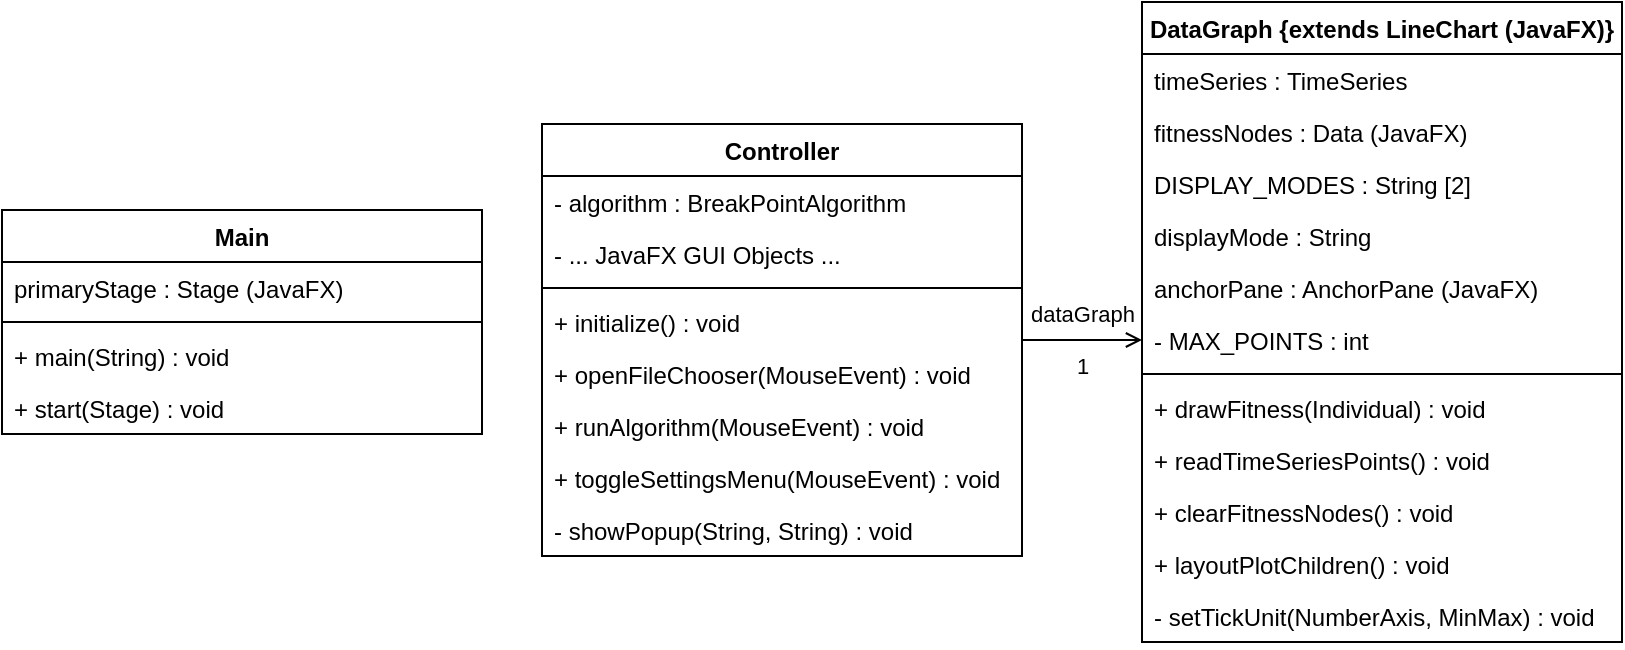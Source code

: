<mxfile version="14.7.3" type="device"><diagram id="Vap5lylnj1ASEp9CTAeB" name="Page-1"><mxGraphModel dx="946" dy="512" grid="1" gridSize="10" guides="1" tooltips="1" connect="1" arrows="1" fold="1" page="1" pageScale="1" pageWidth="850" pageHeight="1100" math="0" shadow="0"><root><mxCell id="0"/><mxCell id="1" parent="0"/><mxCell id="F89wdWv3ujzLsfl6WdkW-23" style="edgeStyle=orthogonalEdgeStyle;rounded=0;orthogonalLoop=1;jettySize=auto;html=1;entryX=0;entryY=0.5;entryDx=0;entryDy=0;endArrow=open;endFill=0;" edge="1" parent="1" source="F89wdWv3ujzLsfl6WdkW-1" target="F89wdWv3ujzLsfl6WdkW-21"><mxGeometry relative="1" as="geometry"/></mxCell><mxCell id="F89wdWv3ujzLsfl6WdkW-24" value="dataGraph" style="edgeLabel;html=1;align=center;verticalAlign=middle;resizable=0;points=[];" vertex="1" connectable="0" parent="F89wdWv3ujzLsfl6WdkW-23"><mxGeometry x="0.255" y="-1" relative="1" as="geometry"><mxPoint x="-8" y="-14" as="offset"/></mxGeometry></mxCell><mxCell id="F89wdWv3ujzLsfl6WdkW-25" value="1" style="edgeLabel;html=1;align=center;verticalAlign=middle;resizable=0;points=[];" vertex="1" connectable="0" parent="F89wdWv3ujzLsfl6WdkW-23"><mxGeometry x="0.054" relative="1" as="geometry"><mxPoint x="-2" y="13" as="offset"/></mxGeometry></mxCell><mxCell id="F89wdWv3ujzLsfl6WdkW-1" value="Controller" style="swimlane;fontStyle=1;align=center;verticalAlign=top;childLayout=stackLayout;horizontal=1;startSize=26;horizontalStack=0;resizeParent=1;resizeParentMax=0;resizeLast=0;collapsible=1;marginBottom=0;" vertex="1" parent="1"><mxGeometry x="290" y="109" width="240" height="216" as="geometry"/></mxCell><mxCell id="F89wdWv3ujzLsfl6WdkW-2" value="- algorithm : BreakPointAlgorithm" style="text;strokeColor=none;fillColor=none;align=left;verticalAlign=top;spacingLeft=4;spacingRight=4;overflow=hidden;rotatable=0;points=[[0,0.5],[1,0.5]];portConstraint=eastwest;" vertex="1" parent="F89wdWv3ujzLsfl6WdkW-1"><mxGeometry y="26" width="240" height="26" as="geometry"/></mxCell><mxCell id="F89wdWv3ujzLsfl6WdkW-22" value="- ... JavaFX GUI Objects ... " style="text;strokeColor=none;fillColor=none;align=left;verticalAlign=top;spacingLeft=4;spacingRight=4;overflow=hidden;rotatable=0;points=[[0,0.5],[1,0.5]];portConstraint=eastwest;" vertex="1" parent="F89wdWv3ujzLsfl6WdkW-1"><mxGeometry y="52" width="240" height="26" as="geometry"/></mxCell><mxCell id="F89wdWv3ujzLsfl6WdkW-3" value="" style="line;strokeWidth=1;fillColor=none;align=left;verticalAlign=middle;spacingTop=-1;spacingLeft=3;spacingRight=3;rotatable=0;labelPosition=right;points=[];portConstraint=eastwest;" vertex="1" parent="F89wdWv3ujzLsfl6WdkW-1"><mxGeometry y="78" width="240" height="8" as="geometry"/></mxCell><mxCell id="F89wdWv3ujzLsfl6WdkW-4" value="+ initialize() : void" style="text;strokeColor=none;fillColor=none;align=left;verticalAlign=top;spacingLeft=4;spacingRight=4;overflow=hidden;rotatable=0;points=[[0,0.5],[1,0.5]];portConstraint=eastwest;" vertex="1" parent="F89wdWv3ujzLsfl6WdkW-1"><mxGeometry y="86" width="240" height="26" as="geometry"/></mxCell><mxCell id="F89wdWv3ujzLsfl6WdkW-5" value="+ openFileChooser(MouseEvent) : void" style="text;strokeColor=none;fillColor=none;align=left;verticalAlign=top;spacingLeft=4;spacingRight=4;overflow=hidden;rotatable=0;points=[[0,0.5],[1,0.5]];portConstraint=eastwest;" vertex="1" parent="F89wdWv3ujzLsfl6WdkW-1"><mxGeometry y="112" width="240" height="26" as="geometry"/></mxCell><mxCell id="F89wdWv3ujzLsfl6WdkW-6" value="+ runAlgorithm(MouseEvent) : void" style="text;strokeColor=none;fillColor=none;align=left;verticalAlign=top;spacingLeft=4;spacingRight=4;overflow=hidden;rotatable=0;points=[[0,0.5],[1,0.5]];portConstraint=eastwest;" vertex="1" parent="F89wdWv3ujzLsfl6WdkW-1"><mxGeometry y="138" width="240" height="26" as="geometry"/></mxCell><mxCell id="F89wdWv3ujzLsfl6WdkW-7" value="+ toggleSettingsMenu(MouseEvent) : void" style="text;strokeColor=none;fillColor=none;align=left;verticalAlign=top;spacingLeft=4;spacingRight=4;overflow=hidden;rotatable=0;points=[[0,0.5],[1,0.5]];portConstraint=eastwest;" vertex="1" parent="F89wdWv3ujzLsfl6WdkW-1"><mxGeometry y="164" width="240" height="26" as="geometry"/></mxCell><mxCell id="F89wdWv3ujzLsfl6WdkW-8" value="- showPopup(String, String) : void" style="text;strokeColor=none;fillColor=none;align=left;verticalAlign=top;spacingLeft=4;spacingRight=4;overflow=hidden;rotatable=0;points=[[0,0.5],[1,0.5]];portConstraint=eastwest;" vertex="1" parent="F89wdWv3ujzLsfl6WdkW-1"><mxGeometry y="190" width="240" height="26" as="geometry"/></mxCell><mxCell id="F89wdWv3ujzLsfl6WdkW-9" value="DataGraph {extends LineChart (JavaFX)}" style="swimlane;fontStyle=1;align=center;verticalAlign=top;childLayout=stackLayout;horizontal=1;startSize=26;horizontalStack=0;resizeParent=1;resizeParentMax=0;resizeLast=0;collapsible=1;marginBottom=0;" vertex="1" parent="1"><mxGeometry x="590" y="48" width="240" height="320" as="geometry"/></mxCell><mxCell id="F89wdWv3ujzLsfl6WdkW-10" value="timeSeries : TimeSeries" style="text;strokeColor=none;fillColor=none;align=left;verticalAlign=top;spacingLeft=4;spacingRight=4;overflow=hidden;rotatable=0;points=[[0,0.5],[1,0.5]];portConstraint=eastwest;" vertex="1" parent="F89wdWv3ujzLsfl6WdkW-9"><mxGeometry y="26" width="240" height="26" as="geometry"/></mxCell><mxCell id="F89wdWv3ujzLsfl6WdkW-20" value="fitnessNodes : Data (JavaFX)" style="text;strokeColor=none;fillColor=none;align=left;verticalAlign=top;spacingLeft=4;spacingRight=4;overflow=hidden;rotatable=0;points=[[0,0.5],[1,0.5]];portConstraint=eastwest;" vertex="1" parent="F89wdWv3ujzLsfl6WdkW-9"><mxGeometry y="52" width="240" height="26" as="geometry"/></mxCell><mxCell id="F89wdWv3ujzLsfl6WdkW-19" value="DISPLAY_MODES : String [2]" style="text;strokeColor=none;fillColor=none;align=left;verticalAlign=top;spacingLeft=4;spacingRight=4;overflow=hidden;rotatable=0;points=[[0,0.5],[1,0.5]];portConstraint=eastwest;" vertex="1" parent="F89wdWv3ujzLsfl6WdkW-9"><mxGeometry y="78" width="240" height="26" as="geometry"/></mxCell><mxCell id="F89wdWv3ujzLsfl6WdkW-11" value="displayMode : String" style="text;strokeColor=none;fillColor=none;align=left;verticalAlign=top;spacingLeft=4;spacingRight=4;overflow=hidden;rotatable=0;points=[[0,0.5],[1,0.5]];portConstraint=eastwest;" vertex="1" parent="F89wdWv3ujzLsfl6WdkW-9"><mxGeometry y="104" width="240" height="26" as="geometry"/></mxCell><mxCell id="F89wdWv3ujzLsfl6WdkW-12" value="anchorPane : AnchorPane (JavaFX)" style="text;strokeColor=none;fillColor=none;align=left;verticalAlign=top;spacingLeft=4;spacingRight=4;overflow=hidden;rotatable=0;points=[[0,0.5],[1,0.5]];portConstraint=eastwest;" vertex="1" parent="F89wdWv3ujzLsfl6WdkW-9"><mxGeometry y="130" width="240" height="26" as="geometry"/></mxCell><mxCell id="F89wdWv3ujzLsfl6WdkW-21" value="- MAX_POINTS : int" style="text;strokeColor=none;fillColor=none;align=left;verticalAlign=top;spacingLeft=4;spacingRight=4;overflow=hidden;rotatable=0;points=[[0,0.5],[1,0.5]];portConstraint=eastwest;" vertex="1" parent="F89wdWv3ujzLsfl6WdkW-9"><mxGeometry y="156" width="240" height="26" as="geometry"/></mxCell><mxCell id="F89wdWv3ujzLsfl6WdkW-13" value="" style="line;strokeWidth=1;fillColor=none;align=left;verticalAlign=middle;spacingTop=-1;spacingLeft=3;spacingRight=3;rotatable=0;labelPosition=right;points=[];portConstraint=eastwest;" vertex="1" parent="F89wdWv3ujzLsfl6WdkW-9"><mxGeometry y="182" width="240" height="8" as="geometry"/></mxCell><mxCell id="F89wdWv3ujzLsfl6WdkW-14" value="+ drawFitness(Individual) : void" style="text;strokeColor=none;fillColor=none;align=left;verticalAlign=top;spacingLeft=4;spacingRight=4;overflow=hidden;rotatable=0;points=[[0,0.5],[1,0.5]];portConstraint=eastwest;" vertex="1" parent="F89wdWv3ujzLsfl6WdkW-9"><mxGeometry y="190" width="240" height="26" as="geometry"/></mxCell><mxCell id="F89wdWv3ujzLsfl6WdkW-15" value="+ readTimeSeriesPoints() : void" style="text;strokeColor=none;fillColor=none;align=left;verticalAlign=top;spacingLeft=4;spacingRight=4;overflow=hidden;rotatable=0;points=[[0,0.5],[1,0.5]];portConstraint=eastwest;" vertex="1" parent="F89wdWv3ujzLsfl6WdkW-9"><mxGeometry y="216" width="240" height="26" as="geometry"/></mxCell><mxCell id="F89wdWv3ujzLsfl6WdkW-16" value="+ clearFitnessNodes() : void" style="text;strokeColor=none;fillColor=none;align=left;verticalAlign=top;spacingLeft=4;spacingRight=4;overflow=hidden;rotatable=0;points=[[0,0.5],[1,0.5]];portConstraint=eastwest;" vertex="1" parent="F89wdWv3ujzLsfl6WdkW-9"><mxGeometry y="242" width="240" height="26" as="geometry"/></mxCell><mxCell id="F89wdWv3ujzLsfl6WdkW-17" value="+ layoutPlotChildren() : void" style="text;strokeColor=none;fillColor=none;align=left;verticalAlign=top;spacingLeft=4;spacingRight=4;overflow=hidden;rotatable=0;points=[[0,0.5],[1,0.5]];portConstraint=eastwest;" vertex="1" parent="F89wdWv3ujzLsfl6WdkW-9"><mxGeometry y="268" width="240" height="26" as="geometry"/></mxCell><mxCell id="F89wdWv3ujzLsfl6WdkW-18" value="- setTickUnit(NumberAxis, MinMax) : void" style="text;strokeColor=none;fillColor=none;align=left;verticalAlign=top;spacingLeft=4;spacingRight=4;overflow=hidden;rotatable=0;points=[[0,0.5],[1,0.5]];portConstraint=eastwest;" vertex="1" parent="F89wdWv3ujzLsfl6WdkW-9"><mxGeometry y="294" width="240" height="26" as="geometry"/></mxCell><mxCell id="F89wdWv3ujzLsfl6WdkW-26" value="Main" style="swimlane;fontStyle=1;align=center;verticalAlign=top;childLayout=stackLayout;horizontal=1;startSize=26;horizontalStack=0;resizeParent=1;resizeParentMax=0;resizeLast=0;collapsible=1;marginBottom=0;" vertex="1" parent="1"><mxGeometry x="20" y="152" width="240" height="112" as="geometry"/></mxCell><mxCell id="F89wdWv3ujzLsfl6WdkW-27" value="primaryStage : Stage (JavaFX)" style="text;strokeColor=none;fillColor=none;align=left;verticalAlign=top;spacingLeft=4;spacingRight=4;overflow=hidden;rotatable=0;points=[[0,0.5],[1,0.5]];portConstraint=eastwest;" vertex="1" parent="F89wdWv3ujzLsfl6WdkW-26"><mxGeometry y="26" width="240" height="26" as="geometry"/></mxCell><mxCell id="F89wdWv3ujzLsfl6WdkW-29" value="" style="line;strokeWidth=1;fillColor=none;align=left;verticalAlign=middle;spacingTop=-1;spacingLeft=3;spacingRight=3;rotatable=0;labelPosition=right;points=[];portConstraint=eastwest;" vertex="1" parent="F89wdWv3ujzLsfl6WdkW-26"><mxGeometry y="52" width="240" height="8" as="geometry"/></mxCell><mxCell id="F89wdWv3ujzLsfl6WdkW-30" value="+ main(String) : void " style="text;strokeColor=none;fillColor=none;align=left;verticalAlign=top;spacingLeft=4;spacingRight=4;overflow=hidden;rotatable=0;points=[[0,0.5],[1,0.5]];portConstraint=eastwest;" vertex="1" parent="F89wdWv3ujzLsfl6WdkW-26"><mxGeometry y="60" width="240" height="26" as="geometry"/></mxCell><mxCell id="F89wdWv3ujzLsfl6WdkW-31" value="+ start(Stage) : void" style="text;strokeColor=none;fillColor=none;align=left;verticalAlign=top;spacingLeft=4;spacingRight=4;overflow=hidden;rotatable=0;points=[[0,0.5],[1,0.5]];portConstraint=eastwest;" vertex="1" parent="F89wdWv3ujzLsfl6WdkW-26"><mxGeometry y="86" width="240" height="26" as="geometry"/></mxCell></root></mxGraphModel></diagram></mxfile>